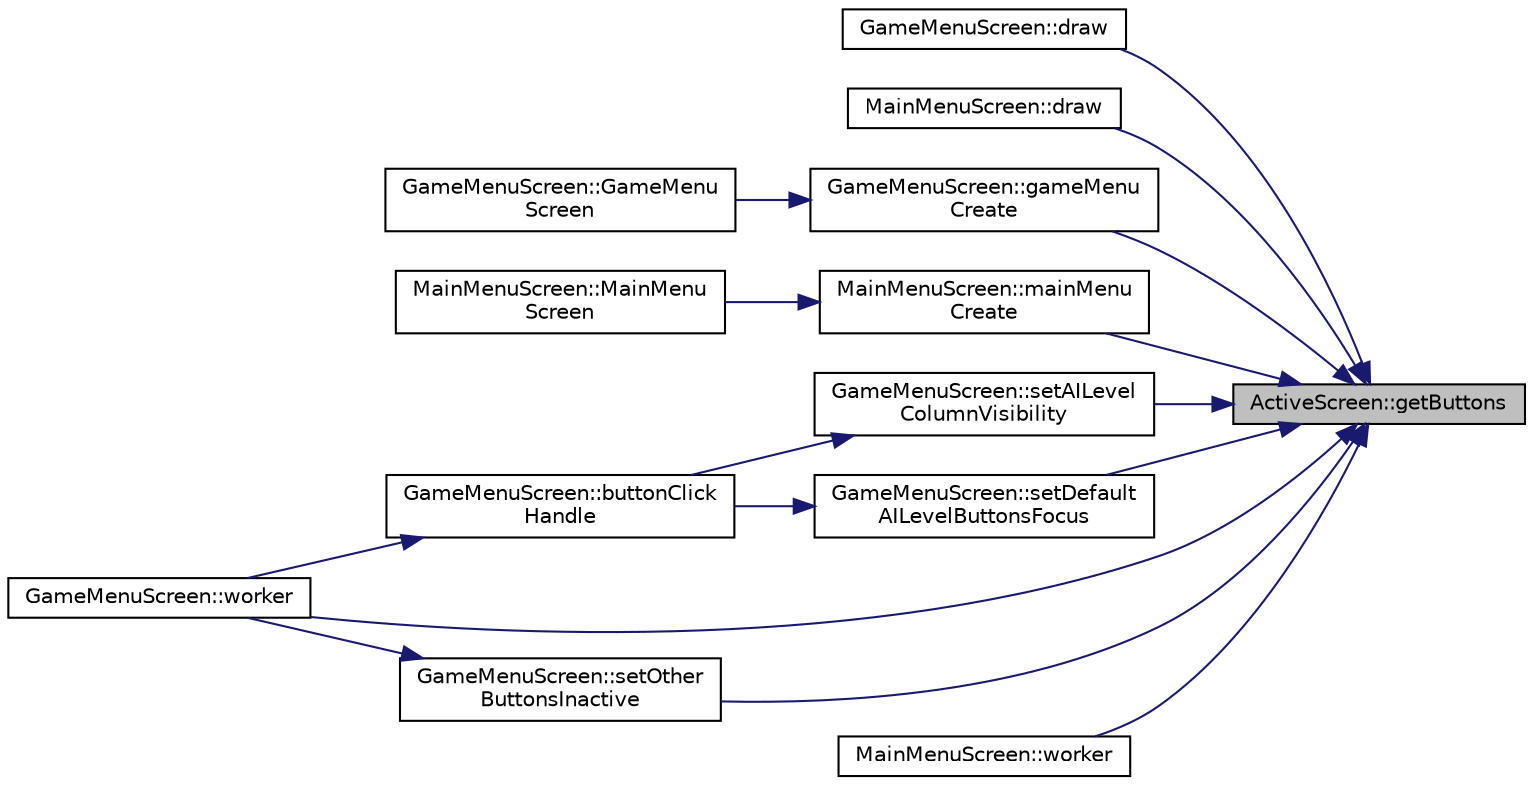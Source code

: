 digraph "ActiveScreen::getButtons"
{
 // LATEX_PDF_SIZE
  edge [fontname="Helvetica",fontsize="10",labelfontname="Helvetica",labelfontsize="10"];
  node [fontname="Helvetica",fontsize="10",shape=record];
  rankdir="RL";
  Node1 [label="ActiveScreen::getButtons",height=0.2,width=0.4,color="black", fillcolor="grey75", style="filled", fontcolor="black",tooltip=" "];
  Node1 -> Node2 [dir="back",color="midnightblue",fontsize="10",style="solid",fontname="Helvetica"];
  Node2 [label="GameMenuScreen::draw",height=0.2,width=0.4,color="black", fillcolor="white", style="filled",URL="$class_game_menu_screen.html#a4f3b0441bbb05d9c97a5f2970eeacd16",tooltip=" "];
  Node1 -> Node3 [dir="back",color="midnightblue",fontsize="10",style="solid",fontname="Helvetica"];
  Node3 [label="MainMenuScreen::draw",height=0.2,width=0.4,color="black", fillcolor="white", style="filled",URL="$class_main_menu_screen.html#a6f640795fce8c271b2988ee05f545d37",tooltip=" "];
  Node1 -> Node4 [dir="back",color="midnightblue",fontsize="10",style="solid",fontname="Helvetica"];
  Node4 [label="GameMenuScreen::gameMenu\lCreate",height=0.2,width=0.4,color="black", fillcolor="white", style="filled",URL="$class_game_menu_screen.html#af17f9c5e3353be5c531251c4e78d6d0c",tooltip=" "];
  Node4 -> Node5 [dir="back",color="midnightblue",fontsize="10",style="solid",fontname="Helvetica"];
  Node5 [label="GameMenuScreen::GameMenu\lScreen",height=0.2,width=0.4,color="black", fillcolor="white", style="filled",URL="$class_game_menu_screen.html#a5c3726575383e12d2a0f55e035be6719",tooltip=" "];
  Node1 -> Node6 [dir="back",color="midnightblue",fontsize="10",style="solid",fontname="Helvetica"];
  Node6 [label="MainMenuScreen::mainMenu\lCreate",height=0.2,width=0.4,color="black", fillcolor="white", style="filled",URL="$class_main_menu_screen.html#ac1f40ff20eed76db8a0fc8cca1a8cd0b",tooltip=" "];
  Node6 -> Node7 [dir="back",color="midnightblue",fontsize="10",style="solid",fontname="Helvetica"];
  Node7 [label="MainMenuScreen::MainMenu\lScreen",height=0.2,width=0.4,color="black", fillcolor="white", style="filled",URL="$class_main_menu_screen.html#a4d246c87a47788cf7802e145e9ab0f6e",tooltip=" "];
  Node1 -> Node8 [dir="back",color="midnightblue",fontsize="10",style="solid",fontname="Helvetica"];
  Node8 [label="GameMenuScreen::setAILevel\lColumnVisibility",height=0.2,width=0.4,color="black", fillcolor="white", style="filled",URL="$class_game_menu_screen.html#ae427ab9331af7fb8bfa52d88a0977b3e",tooltip=" "];
  Node8 -> Node9 [dir="back",color="midnightblue",fontsize="10",style="solid",fontname="Helvetica"];
  Node9 [label="GameMenuScreen::buttonClick\lHandle",height=0.2,width=0.4,color="black", fillcolor="white", style="filled",URL="$class_game_menu_screen.html#a5ec0f806edaf1275af6d9eb044e2d8f6",tooltip=" "];
  Node9 -> Node10 [dir="back",color="midnightblue",fontsize="10",style="solid",fontname="Helvetica"];
  Node10 [label="GameMenuScreen::worker",height=0.2,width=0.4,color="black", fillcolor="white", style="filled",URL="$class_game_menu_screen.html#a930fac59e5231f348579a57991246e07",tooltip=" "];
  Node1 -> Node11 [dir="back",color="midnightblue",fontsize="10",style="solid",fontname="Helvetica"];
  Node11 [label="GameMenuScreen::setDefault\lAILevelButtonsFocus",height=0.2,width=0.4,color="black", fillcolor="white", style="filled",URL="$class_game_menu_screen.html#a348efe82320f6cf37be5b873343768d1",tooltip=" "];
  Node11 -> Node9 [dir="back",color="midnightblue",fontsize="10",style="solid",fontname="Helvetica"];
  Node1 -> Node12 [dir="back",color="midnightblue",fontsize="10",style="solid",fontname="Helvetica"];
  Node12 [label="GameMenuScreen::setOther\lButtonsInactive",height=0.2,width=0.4,color="black", fillcolor="white", style="filled",URL="$class_game_menu_screen.html#aa5f7b6ac2cb57c6f700aefe1f727bd77",tooltip=" "];
  Node12 -> Node10 [dir="back",color="midnightblue",fontsize="10",style="solid",fontname="Helvetica"];
  Node1 -> Node10 [dir="back",color="midnightblue",fontsize="10",style="solid",fontname="Helvetica"];
  Node1 -> Node13 [dir="back",color="midnightblue",fontsize="10",style="solid",fontname="Helvetica"];
  Node13 [label="MainMenuScreen::worker",height=0.2,width=0.4,color="black", fillcolor="white", style="filled",URL="$class_main_menu_screen.html#afdd21c26a37bfc5b952836e283b31688",tooltip=" "];
}
